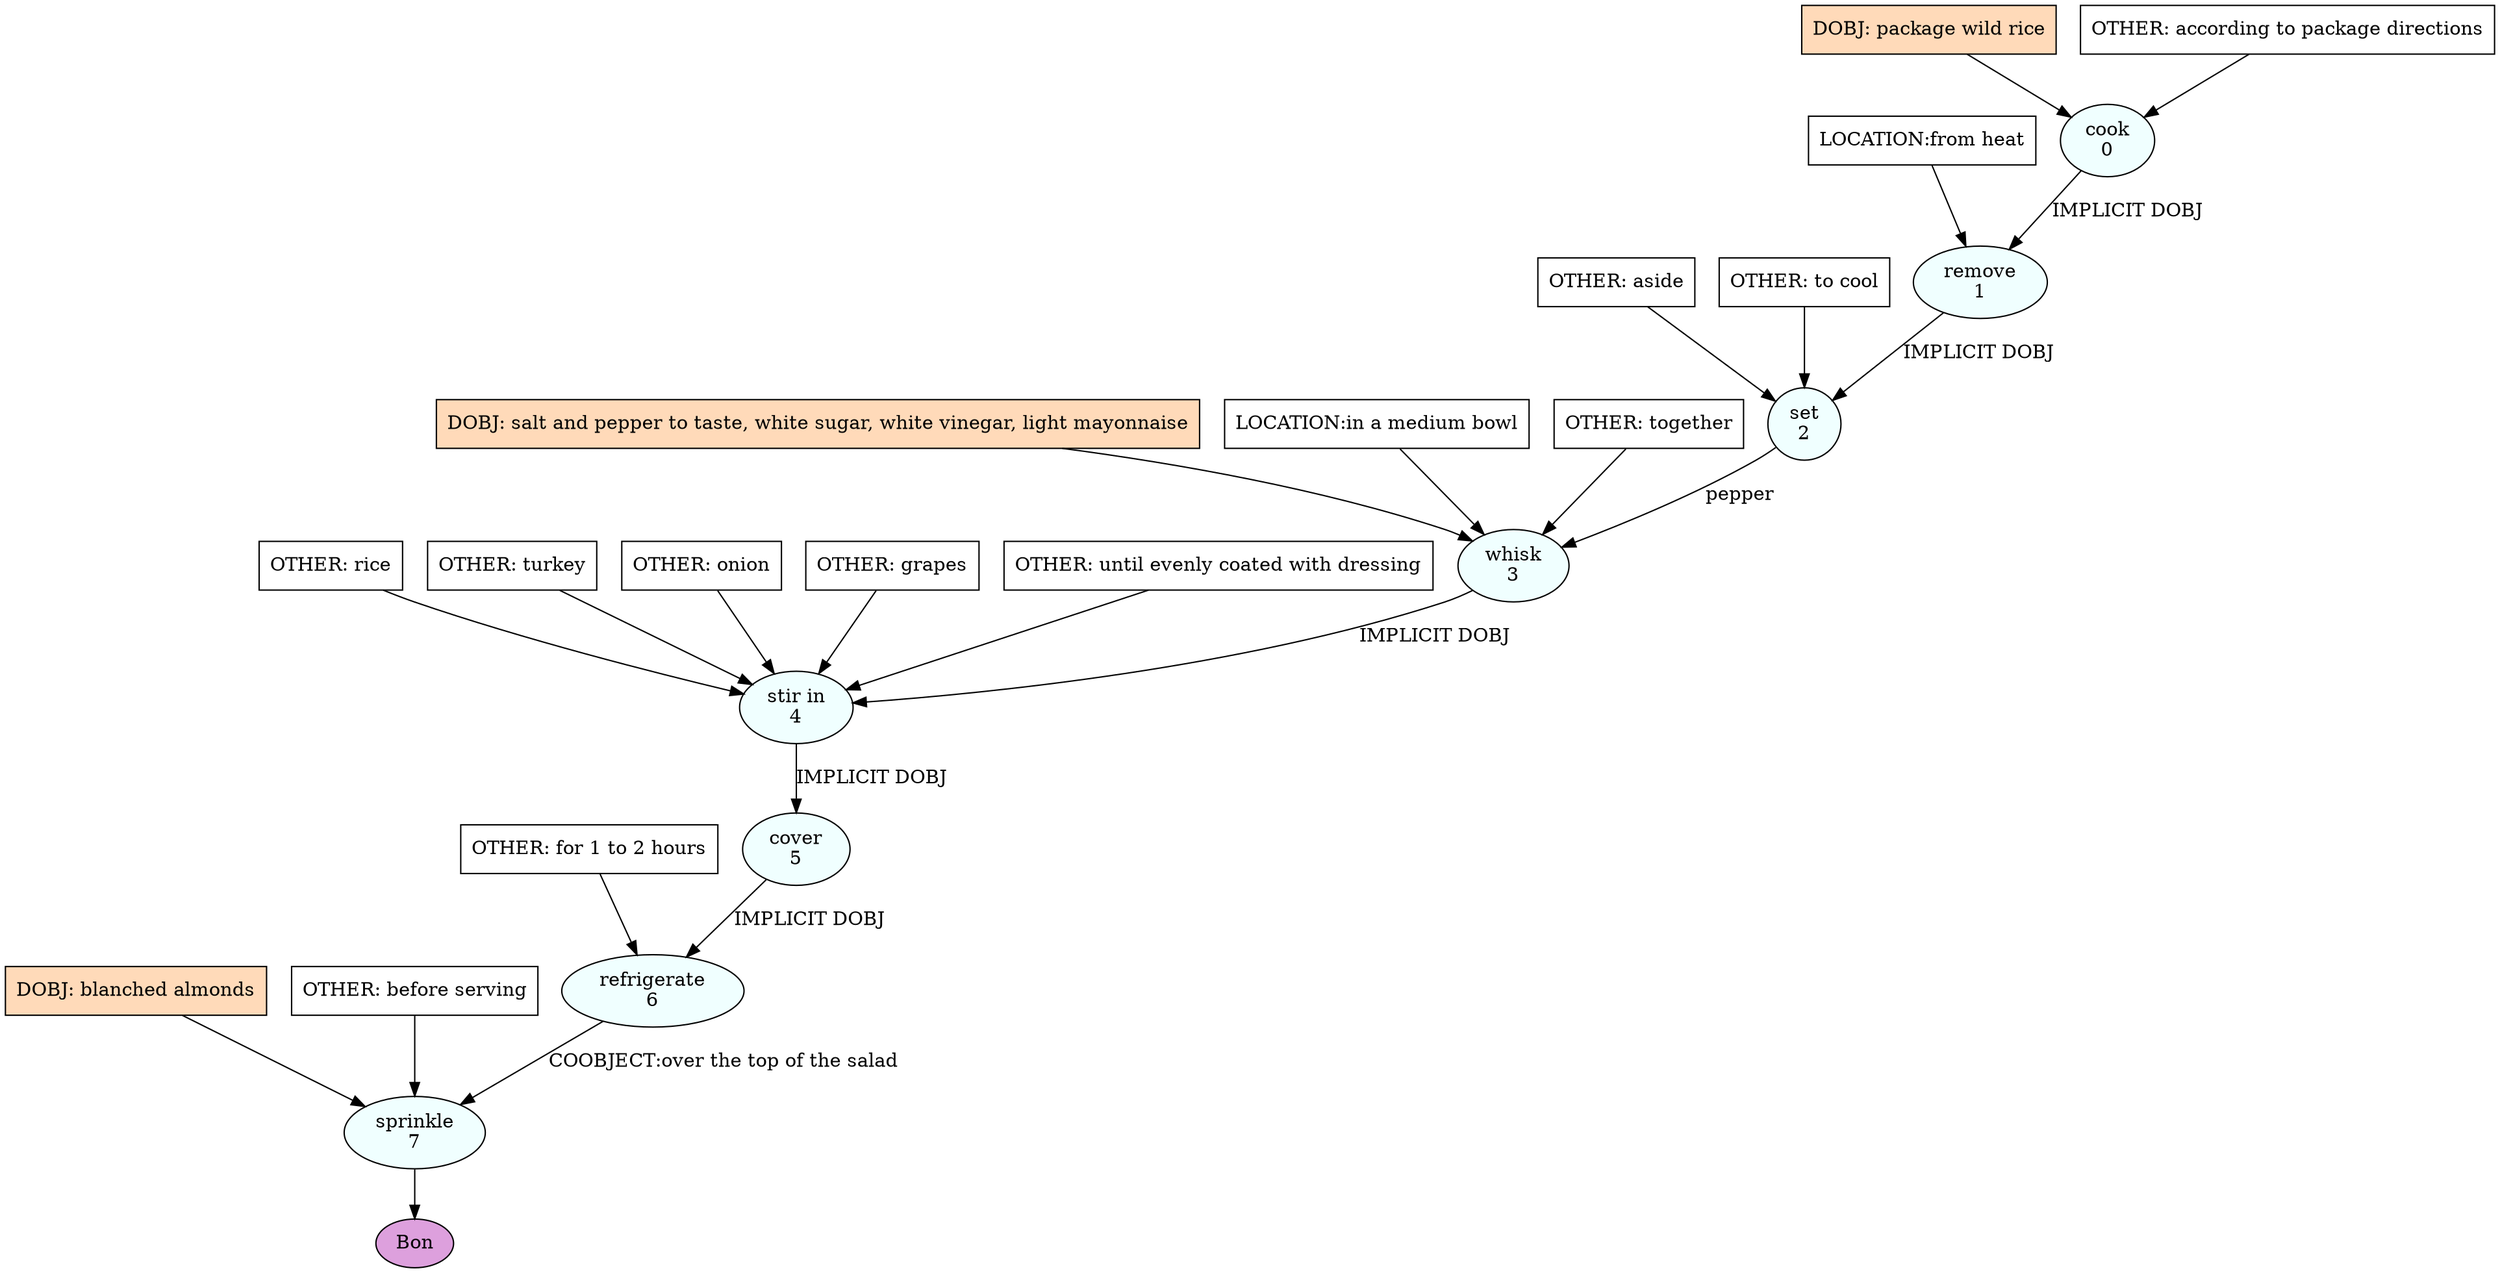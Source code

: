 digraph recipe {
E0[label="cook
0", shape=oval, style=filled, fillcolor=azure]
E1[label="remove
1", shape=oval, style=filled, fillcolor=azure]
E2[label="set
2", shape=oval, style=filled, fillcolor=azure]
E3[label="whisk
3", shape=oval, style=filled, fillcolor=azure]
E4[label="stir in
4", shape=oval, style=filled, fillcolor=azure]
E5[label="cover
5", shape=oval, style=filled, fillcolor=azure]
E6[label="refrigerate
6", shape=oval, style=filled, fillcolor=azure]
E7[label="sprinkle
7", shape=oval, style=filled, fillcolor=azure]
D0[label="DOBJ: package wild rice", shape=box, style=filled, fillcolor=peachpuff]
D0 -> E0
O0_0[label="OTHER: according to package directions", shape=box, style=filled, fillcolor=white]
O0_0 -> E0
E0 -> E1 [label="IMPLICIT DOBJ"]
P1_0_0[label="LOCATION:from heat", shape=box, style=filled, fillcolor=white]
P1_0_0 -> E1
E1 -> E2 [label="IMPLICIT DOBJ"]
O2_0_0[label="OTHER: aside", shape=box, style=filled, fillcolor=white]
O2_0_0 -> E2
O2_1_0[label="OTHER: to cool", shape=box, style=filled, fillcolor=white]
O2_1_0 -> E2
D3_ing[label="DOBJ: salt and pepper to taste, white sugar, white vinegar, light mayonnaise", shape=box, style=filled, fillcolor=peachpuff]
D3_ing -> E3
E2 -> E3 [label="pepper"]
P3_0_0[label="LOCATION:in a medium bowl", shape=box, style=filled, fillcolor=white]
P3_0_0 -> E3
O3_0_0[label="OTHER: together", shape=box, style=filled, fillcolor=white]
O3_0_0 -> E3
E3 -> E4 [label="IMPLICIT DOBJ"]
O4_0_0[label="OTHER: rice", shape=box, style=filled, fillcolor=white]
O4_0_0 -> E4
O4_1_0[label="OTHER: turkey", shape=box, style=filled, fillcolor=white]
O4_1_0 -> E4
O4_2_0[label="OTHER: onion", shape=box, style=filled, fillcolor=white]
O4_2_0 -> E4
O4_3_0[label="OTHER: grapes", shape=box, style=filled, fillcolor=white]
O4_3_0 -> E4
O4_4_0[label="OTHER: until evenly coated with dressing", shape=box, style=filled, fillcolor=white]
O4_4_0 -> E4
E4 -> E5 [label="IMPLICIT DOBJ"]
E5 -> E6 [label="IMPLICIT DOBJ"]
O6_0_0[label="OTHER: for 1 to 2 hours", shape=box, style=filled, fillcolor=white]
O6_0_0 -> E6
D7_ing[label="DOBJ: blanched almonds", shape=box, style=filled, fillcolor=peachpuff]
D7_ing -> E7
E6 -> E7 [label="COOBJECT:over the top of the salad"]
O7_0_0[label="OTHER: before serving", shape=box, style=filled, fillcolor=white]
O7_0_0 -> E7
EOR[label="Bon", shape=oval, style=filled, fillcolor=plum]
E7 -> EOR
}
